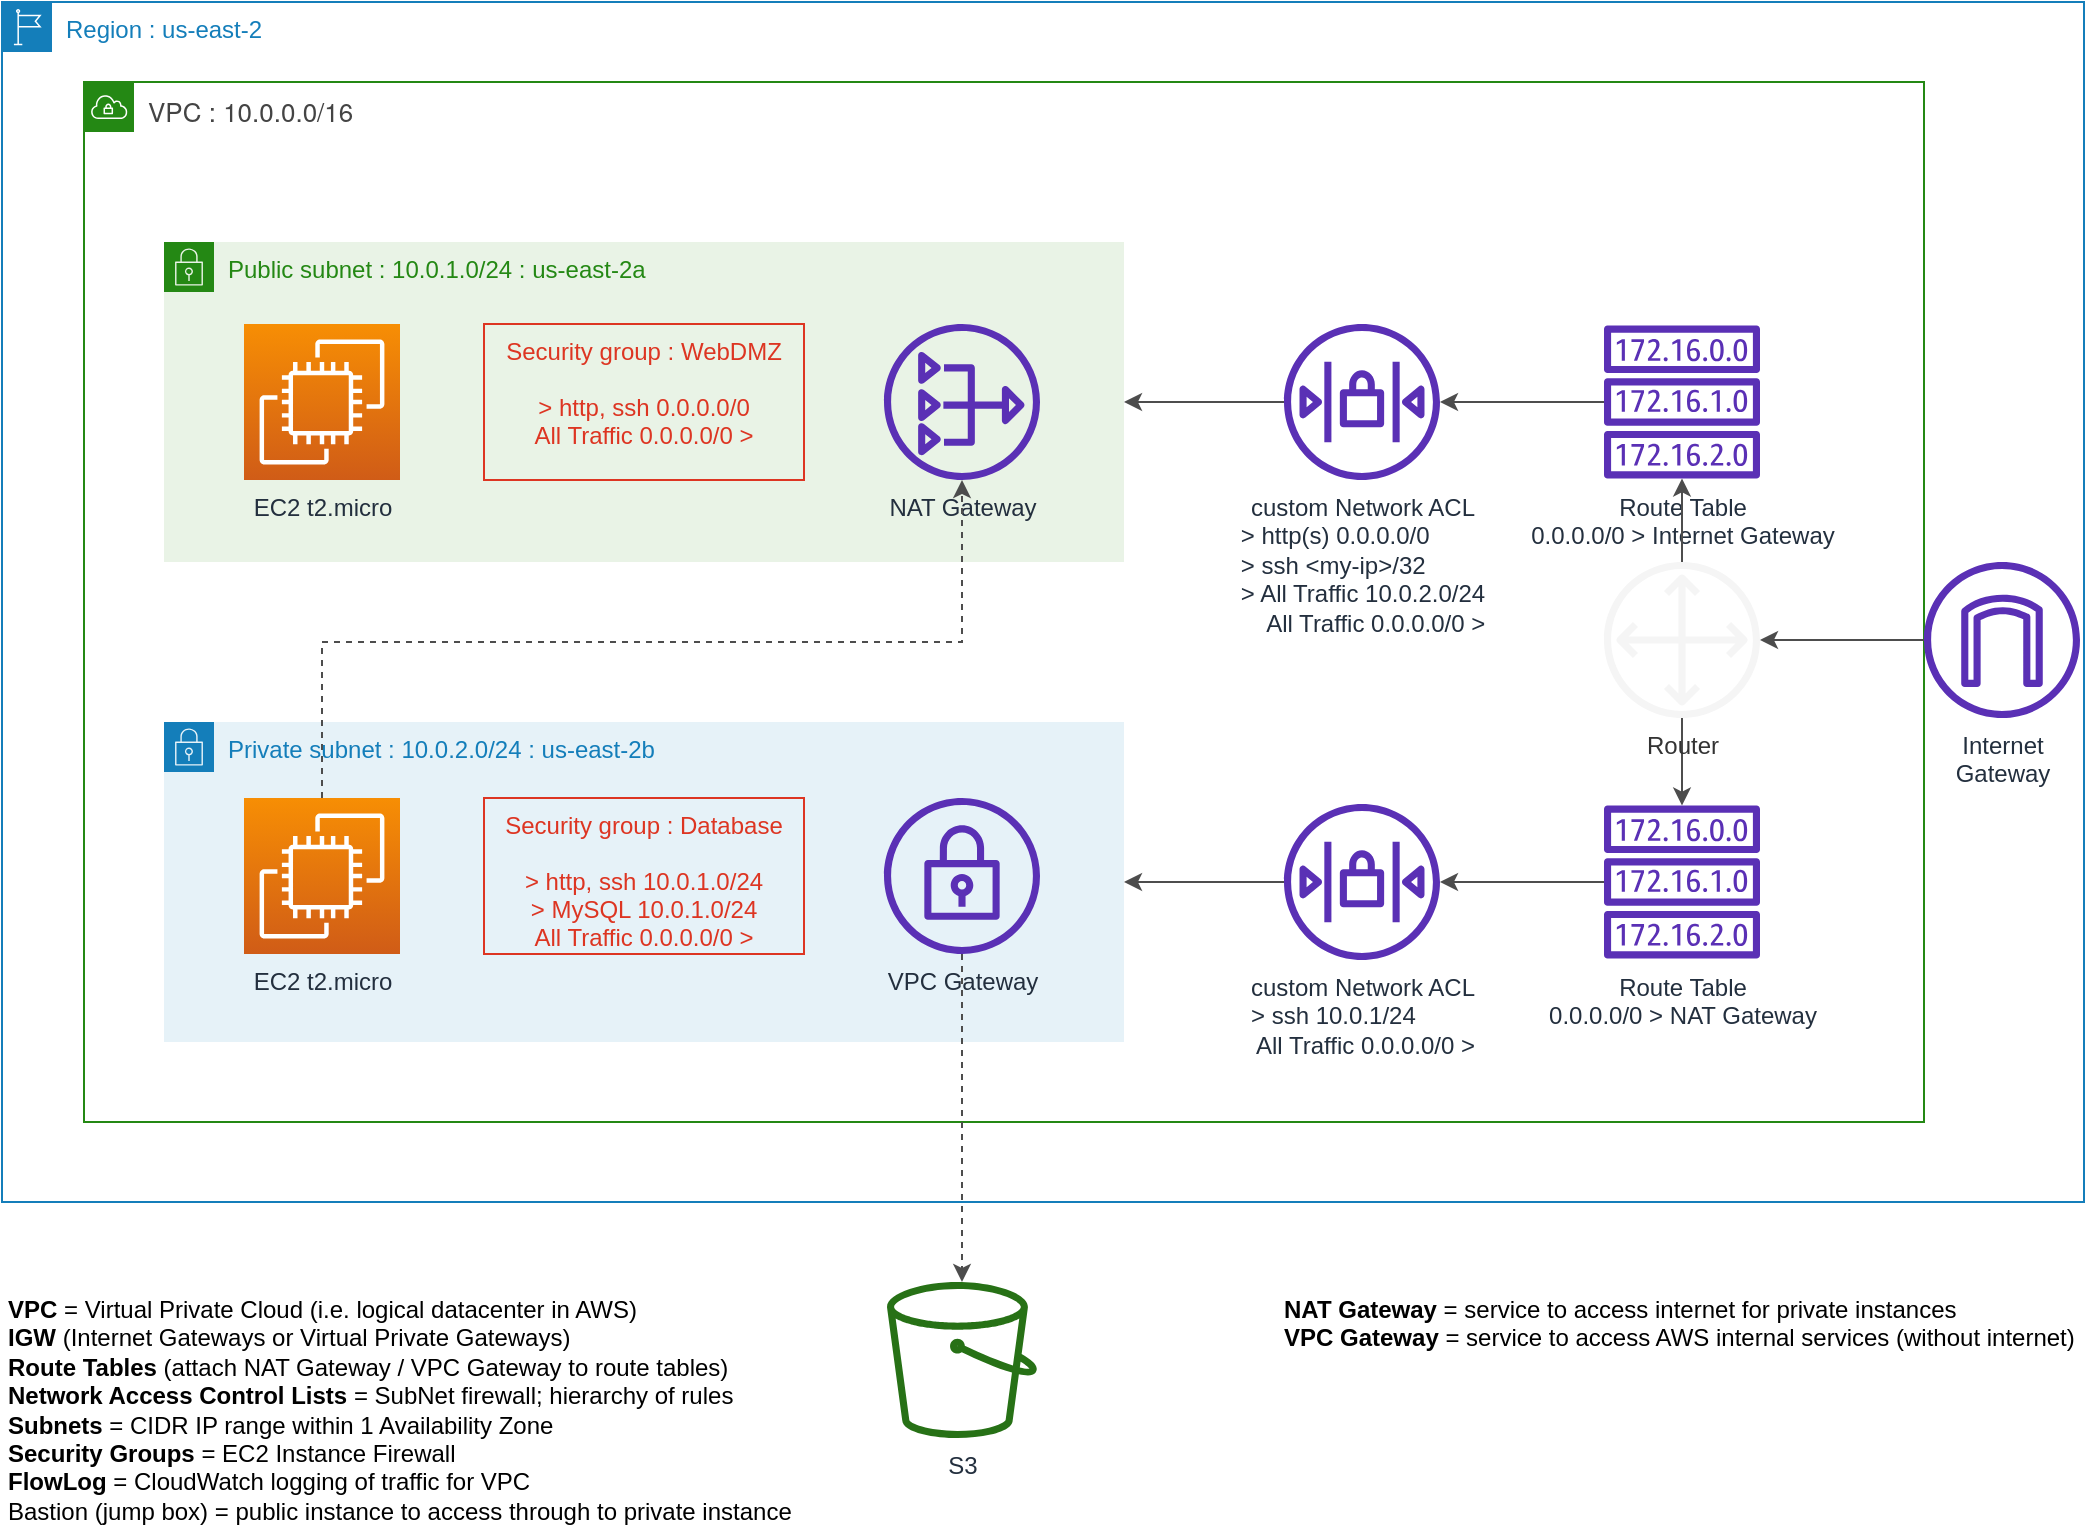 <mxfile version="12.9.3" type="device" pages="5"><diagram id="Ht1M8jgEwFfnCIfOTk4-" name="vpc-sample"><mxGraphModel dx="1426" dy="830" grid="0" gridSize="10" guides="1" tooltips="1" connect="1" arrows="1" fold="1" page="1" pageScale="1" pageWidth="1169" pageHeight="827" math="0" shadow="0"><root><mxCell id="0"/><mxCell id="1" parent="0"/><mxCell id="WoNZA48B0Hjnr69bZXCH-7" value="Region : us-east-2" style="points=[[0,0],[0.25,0],[0.5,0],[0.75,0],[1,0],[1,0.25],[1,0.5],[1,0.75],[1,1],[0.75,1],[0.5,1],[0.25,1],[0,1],[0,0.75],[0,0.5],[0,0.25]];outlineConnect=0;gradientColor=none;html=1;whiteSpace=wrap;fontSize=12;fontStyle=0;shape=mxgraph.aws4.group;grIcon=mxgraph.aws4.group_region;strokeColor=#147EBA;fillColor=none;verticalAlign=top;align=left;spacingLeft=30;fontColor=#147EBA;dashed=0;" parent="1" vertex="1"><mxGeometry x="79" y="40" width="1041" height="600" as="geometry"/></mxCell><mxCell id="5CH4GAc1M5qSCynUQty--12" value="&lt;div class=&quot;GGRJNV5DOEG&quot; style=&quot;display: inline-block ; color: rgb(68 , 68 , 68) ; font-family: &amp;#34;helvetica neue&amp;#34; , &amp;#34;roboto&amp;#34; , &amp;#34;arial&amp;#34; , sans-serif ; font-size: 13px ; white-space: pre ; background-color: rgb(255 , 255 , 255)&quot;&gt;VPC : &lt;/div&gt;&lt;span style=&quot;color: rgb(68 , 68 , 68) ; font-family: &amp;#34;helvetica neue&amp;#34; , &amp;#34;roboto&amp;#34; , &amp;#34;arial&amp;#34; , sans-serif ; font-size: 13px ; background-color: rgb(255 , 255 , 255)&quot;&gt;10.0.0.0/16&lt;/span&gt;" style="points=[[0,0],[0.25,0],[0.5,0],[0.75,0],[1,0],[1,0.25],[1,0.5],[1,0.75],[1,1],[0.75,1],[0.5,1],[0.25,1],[0,1],[0,0.75],[0,0.5],[0,0.25]];outlineConnect=0;gradientColor=none;html=1;whiteSpace=wrap;fontSize=12;fontStyle=0;shape=mxgraph.aws4.group;grIcon=mxgraph.aws4.group_vpc;strokeColor=#248814;fillColor=none;verticalAlign=top;align=left;spacingLeft=30;fontColor=#AAB7B8;dashed=0;" parent="1" vertex="1"><mxGeometry x="120" y="80" width="920" height="520" as="geometry"/></mxCell><mxCell id="5CH4GAc1M5qSCynUQty--1" value="Private subnet : 10.0.2.0/24 :&amp;nbsp;&lt;span style=&quot;text-align: center ; white-space: nowrap&quot;&gt;us-east-2b&lt;/span&gt;" style="points=[[0,0],[0.25,0],[0.5,0],[0.75,0],[1,0],[1,0.25],[1,0.5],[1,0.75],[1,1],[0.75,1],[0.5,1],[0.25,1],[0,1],[0,0.75],[0,0.5],[0,0.25]];outlineConnect=0;gradientColor=none;html=1;whiteSpace=wrap;fontSize=12;fontStyle=0;shape=mxgraph.aws4.group;grIcon=mxgraph.aws4.group_security_group;grStroke=0;strokeColor=#147EBA;fillColor=#E6F2F8;verticalAlign=top;align=left;spacingLeft=30;fontColor=#147EBA;dashed=0;" parent="1" vertex="1"><mxGeometry x="160" y="400" width="480" height="160" as="geometry"/></mxCell><mxCell id="WoNZA48B0Hjnr69bZXCH-6" value="" style="outlineConnect=0;fontColor=#232F3E;gradientColor=#F78E04;gradientDirection=north;fillColor=#D05C17;strokeColor=#ffffff;dashed=0;verticalLabelPosition=bottom;verticalAlign=top;align=center;html=1;fontSize=12;fontStyle=0;aspect=fixed;shape=mxgraph.aws4.resourceIcon;resIcon=mxgraph.aws4.ec2;" parent="1" vertex="1"><mxGeometry x="200" y="198" width="78" height="78" as="geometry"/></mxCell><mxCell id="ktK2RQfebm-obCHz0BwG-1" value="EC2 t2.micro" style="outlineConnect=0;fontColor=#232F3E;gradientColor=#F78E04;gradientDirection=north;fillColor=#D05C17;strokeColor=#ffffff;dashed=0;verticalLabelPosition=bottom;verticalAlign=top;align=center;html=1;fontSize=12;fontStyle=0;aspect=fixed;shape=mxgraph.aws4.resourceIcon;resIcon=mxgraph.aws4.ec2;" parent="1" vertex="1"><mxGeometry x="200" y="438" width="78" height="78" as="geometry"/></mxCell><mxCell id="5CH4GAc1M5qSCynUQty--2" value="Public subnet : 10.0.1.0/24 : us-east-2a" style="points=[[0,0],[0.25,0],[0.5,0],[0.75,0],[1,0],[1,0.25],[1,0.5],[1,0.75],[1,1],[0.75,1],[0.5,1],[0.25,1],[0,1],[0,0.75],[0,0.5],[0,0.25]];outlineConnect=0;gradientColor=none;html=1;whiteSpace=wrap;fontSize=12;fontStyle=0;shape=mxgraph.aws4.group;grIcon=mxgraph.aws4.group_security_group;grStroke=0;strokeColor=#248814;fillColor=#E9F3E6;verticalAlign=top;align=left;spacingLeft=30;fontColor=#248814;dashed=0;" parent="1" vertex="1"><mxGeometry x="160" y="160" width="480" height="160" as="geometry"/></mxCell><mxCell id="5CH4GAc1M5qSCynUQty--3" value="EC2 t2.micro" style="outlineConnect=0;fontColor=#232F3E;gradientColor=#F78E04;gradientDirection=north;fillColor=#D05C17;strokeColor=#ffffff;dashed=0;verticalLabelPosition=bottom;verticalAlign=top;align=center;html=1;fontSize=12;fontStyle=0;aspect=fixed;shape=mxgraph.aws4.resourceIcon;resIcon=mxgraph.aws4.ec2;" parent="1" vertex="1"><mxGeometry x="200" y="201" width="78" height="78" as="geometry"/></mxCell><mxCell id="5CH4GAc1M5qSCynUQty--17" style="edgeStyle=orthogonalEdgeStyle;rounded=0;orthogonalLoop=1;jettySize=auto;html=1;strokeColor=#4D4D4D;" parent="1" source="5CH4GAc1M5qSCynUQty--4" target="5CH4GAc1M5qSCynUQty--2" edge="1"><mxGeometry relative="1" as="geometry"/></mxCell><mxCell id="5CH4GAc1M5qSCynUQty--4" value="custom Network ACL&lt;br&gt;&lt;div style=&quot;text-align: left&quot;&gt;&lt;span&gt;&amp;gt; http(s) 0.0.0.0/0&lt;/span&gt;&lt;/div&gt;&lt;div style=&quot;text-align: left&quot;&gt;&lt;span&gt;&amp;gt; ssh &amp;lt;my-ip&amp;gt;/32&lt;/span&gt;&lt;/div&gt;&lt;div style=&quot;text-align: left&quot;&gt;&lt;span&gt;&amp;gt; All Traffic 10.0.2.0/24&lt;/span&gt;&lt;/div&gt;&lt;div style=&quot;text-align: right&quot;&gt;&lt;span&gt;&amp;nbsp;All Traffic 0.0.0.0/0 &amp;gt;&lt;/span&gt;&lt;/div&gt;" style="outlineConnect=0;fontColor=#232F3E;gradientColor=none;fillColor=#5A30B5;strokeColor=none;dashed=0;verticalLabelPosition=bottom;verticalAlign=top;align=center;html=1;fontSize=12;fontStyle=0;aspect=fixed;pointerEvents=1;shape=mxgraph.aws4.network_access_control_list;" parent="1" vertex="1"><mxGeometry x="720" y="201" width="78" height="78" as="geometry"/></mxCell><mxCell id="5CH4GAc1M5qSCynUQty--5" value="NAT Gateway" style="outlineConnect=0;fontColor=#232F3E;gradientColor=none;fillColor=#5A30B5;strokeColor=none;dashed=0;verticalLabelPosition=bottom;verticalAlign=top;align=center;html=1;fontSize=12;fontStyle=0;aspect=fixed;pointerEvents=1;shape=mxgraph.aws4.nat_gateway;" parent="1" vertex="1"><mxGeometry x="520" y="201" width="78" height="78" as="geometry"/></mxCell><mxCell id="5CH4GAc1M5qSCynUQty--22" style="edgeStyle=orthogonalEdgeStyle;rounded=0;orthogonalLoop=1;jettySize=auto;html=1;strokeColor=#4D4D4D;" parent="1" source="5CH4GAc1M5qSCynUQty--6" target="5CH4GAc1M5qSCynUQty--19" edge="1"><mxGeometry relative="1" as="geometry"/></mxCell><mxCell id="5CH4GAc1M5qSCynUQty--6" value="Internet&lt;br&gt;Gateway" style="outlineConnect=0;fontColor=#232F3E;gradientColor=none;fillColor=#5A30B5;strokeColor=none;dashed=0;verticalLabelPosition=bottom;verticalAlign=top;align=center;html=1;fontSize=12;fontStyle=0;aspect=fixed;pointerEvents=1;shape=mxgraph.aws4.internet_gateway;" parent="1" vertex="1"><mxGeometry x="1040" y="320" width="78" height="78" as="geometry"/></mxCell><mxCell id="5CH4GAc1M5qSCynUQty--18" style="edgeStyle=orthogonalEdgeStyle;rounded=0;orthogonalLoop=1;jettySize=auto;html=1;strokeColor=#4D4D4D;" parent="1" source="5CH4GAc1M5qSCynUQty--9" target="5CH4GAc1M5qSCynUQty--4" edge="1"><mxGeometry relative="1" as="geometry"/></mxCell><mxCell id="5CH4GAc1M5qSCynUQty--9" value="Route Table&lt;br&gt;0.0.0.0/0 &amp;gt; Internet Gateway" style="outlineConnect=0;fontColor=#232F3E;gradientColor=none;fillColor=#5A30B5;strokeColor=none;dashed=0;verticalLabelPosition=bottom;verticalAlign=top;align=center;html=1;fontSize=12;fontStyle=0;pointerEvents=1;shape=mxgraph.aws4.route_table;" parent="1" vertex="1"><mxGeometry x="880" y="201" width="78" height="78" as="geometry"/></mxCell><mxCell id="5CH4GAc1M5qSCynUQty--10" value="Route Table&lt;br&gt;0.0.0.0/0 &amp;gt; NAT Gateway" style="outlineConnect=0;fontColor=#232F3E;gradientColor=none;fillColor=#5A30B5;strokeColor=none;dashed=0;verticalLabelPosition=bottom;verticalAlign=top;align=center;html=1;fontSize=12;fontStyle=0;pointerEvents=1;shape=mxgraph.aws4.route_table;" parent="1" vertex="1"><mxGeometry x="880" y="441" width="78" height="78" as="geometry"/></mxCell><mxCell id="5CH4GAc1M5qSCynUQty--11" value="Security group : WebDMZ&#10;&#10;&gt; http, ssh 0.0.0.0/0&#10;All Traffic 0.0.0.0/0 &gt;" style="fillColor=none;strokeColor=#DD3522;verticalAlign=top;fontStyle=0;fontColor=#DD3522;" parent="1" vertex="1"><mxGeometry x="320" y="201" width="160" height="78" as="geometry"/></mxCell><mxCell id="5CH4GAc1M5qSCynUQty--13" value="Security group : Database&#10;&#10;&gt; http, ssh 10.0.1.0/24&#10;&gt; MySQL 10.0.1.0/24&#10;All Traffic 0.0.0.0/0 &gt;" style="fillColor=none;strokeColor=#DD3522;verticalAlign=top;fontStyle=0;fontColor=#DD3522;align=center;" parent="1" vertex="1"><mxGeometry x="320" y="438" width="160" height="78" as="geometry"/></mxCell><mxCell id="5CH4GAc1M5qSCynUQty--16" style="edgeStyle=orthogonalEdgeStyle;rounded=0;orthogonalLoop=1;jettySize=auto;html=1;strokeColor=#4D4D4D;dashed=1;" parent="1" source="ktK2RQfebm-obCHz0BwG-1" target="5CH4GAc1M5qSCynUQty--5" edge="1"><mxGeometry relative="1" as="geometry"><Array as="points"><mxPoint x="239" y="360"/><mxPoint x="559" y="360"/></Array></mxGeometry></mxCell><mxCell id="5CH4GAc1M5qSCynUQty--20" style="edgeStyle=orthogonalEdgeStyle;rounded=0;orthogonalLoop=1;jettySize=auto;html=1;strokeColor=#4D4D4D;" parent="1" source="5CH4GAc1M5qSCynUQty--19" target="5CH4GAc1M5qSCynUQty--9" edge="1"><mxGeometry relative="1" as="geometry"/></mxCell><mxCell id="5CH4GAc1M5qSCynUQty--21" style="edgeStyle=orthogonalEdgeStyle;rounded=0;orthogonalLoop=1;jettySize=auto;html=1;strokeColor=#4D4D4D;" parent="1" source="5CH4GAc1M5qSCynUQty--19" target="5CH4GAc1M5qSCynUQty--10" edge="1"><mxGeometry relative="1" as="geometry"/></mxCell><mxCell id="5CH4GAc1M5qSCynUQty--19" value="Router" style="outlineConnect=0;fontColor=#333333;fillColor=#f5f5f5;strokeColor=#666666;dashed=0;verticalLabelPosition=bottom;verticalAlign=top;align=center;html=1;fontSize=12;fontStyle=0;aspect=fixed;pointerEvents=1;shape=mxgraph.aws4.customer_gateway;" parent="1" vertex="1"><mxGeometry x="880" y="320" width="78" height="78" as="geometry"/></mxCell><mxCell id="5CH4GAc1M5qSCynUQty--27" style="edgeStyle=orthogonalEdgeStyle;rounded=0;orthogonalLoop=1;jettySize=auto;html=1;strokeColor=#4D4D4D;" parent="1" source="5CH4GAc1M5qSCynUQty--25" target="5CH4GAc1M5qSCynUQty--1" edge="1"><mxGeometry relative="1" as="geometry"/></mxCell><mxCell id="5CH4GAc1M5qSCynUQty--25" value="custom Network ACL&lt;br&gt;&lt;div style=&quot;text-align: left&quot;&gt;&lt;span&gt;&amp;gt; ssh 10.0.1/24&lt;/span&gt;&lt;br&gt;&lt;/div&gt;&lt;div style=&quot;text-align: right&quot;&gt;&lt;/div&gt;&lt;span&gt;&lt;div style=&quot;text-align: right&quot;&gt;&lt;span&gt;All Traffic&amp;nbsp;&lt;/span&gt;&lt;span style=&quot;text-align: right&quot;&gt;0.0.0.0/0 &amp;gt;&lt;/span&gt;&lt;/div&gt;&lt;/span&gt;" style="outlineConnect=0;fontColor=#232F3E;gradientColor=none;fillColor=#5A30B5;strokeColor=none;dashed=0;verticalLabelPosition=bottom;verticalAlign=top;align=center;html=1;fontSize=12;fontStyle=0;aspect=fixed;pointerEvents=1;shape=mxgraph.aws4.network_access_control_list;" parent="1" vertex="1"><mxGeometry x="720" y="441" width="78" height="78" as="geometry"/></mxCell><mxCell id="5CH4GAc1M5qSCynUQty--26" style="edgeStyle=orthogonalEdgeStyle;rounded=0;orthogonalLoop=1;jettySize=auto;html=1;strokeColor=#4D4D4D;" parent="1" source="5CH4GAc1M5qSCynUQty--10" target="5CH4GAc1M5qSCynUQty--25" edge="1"><mxGeometry relative="1" as="geometry"><mxPoint x="880" y="478" as="sourcePoint"/><mxPoint x="759" y="279" as="targetPoint"/></mxGeometry></mxCell><mxCell id="5CH4GAc1M5qSCynUQty--30" style="edgeStyle=orthogonalEdgeStyle;rounded=0;orthogonalLoop=1;jettySize=auto;html=1;dashed=1;strokeColor=#4D4D4D;" parent="1" source="5CH4GAc1M5qSCynUQty--28" target="5CH4GAc1M5qSCynUQty--29" edge="1"><mxGeometry relative="1" as="geometry"/></mxCell><mxCell id="5CH4GAc1M5qSCynUQty--28" value="VPC Gateway" style="outlineConnect=0;fontColor=#232F3E;gradientColor=none;fillColor=#5A30B5;strokeColor=none;dashed=0;verticalLabelPosition=bottom;verticalAlign=top;align=center;html=1;fontSize=12;fontStyle=0;aspect=fixed;pointerEvents=1;shape=mxgraph.aws4.vpn_gateway;" parent="1" vertex="1"><mxGeometry x="520" y="438" width="78" height="78" as="geometry"/></mxCell><mxCell id="5CH4GAc1M5qSCynUQty--29" value="S3" style="outlineConnect=0;fontColor=#232F3E;gradientColor=none;fillColor=#277116;strokeColor=none;dashed=0;verticalLabelPosition=bottom;verticalAlign=top;align=center;html=1;fontSize=12;fontStyle=0;pointerEvents=1;shape=mxgraph.aws4.bucket;" parent="1" vertex="1"><mxGeometry x="520" y="680" width="78" height="78" as="geometry"/></mxCell><mxCell id="5CH4GAc1M5qSCynUQty--32" value="&lt;b&gt;VPC&lt;/b&gt; = Virtual Private Cloud (i.e. logical datacenter in AWS)&lt;br&gt;&lt;b&gt;IGW&lt;/b&gt; (Internet Gateways or Virtual Private Gateways)&lt;br&gt;&lt;b&gt;Route Tables&lt;/b&gt; (attach NAT Gateway / VPC Gateway to route tables)&lt;br&gt;&lt;b&gt;Network Access Control Lists&lt;/b&gt;&amp;nbsp;= SubNet firewall; hierarchy of rules&lt;br&gt;&lt;b&gt;Subnets&lt;/b&gt;&amp;nbsp;= CIDR IP range within 1 Availability Zone&lt;br&gt;&lt;b&gt;Security Groups&lt;/b&gt; = EC2 Instance Firewall&lt;br&gt;&lt;b&gt;FlowLog&lt;/b&gt; = CloudWatch logging of traffic for VPC&lt;br&gt;Bastion (jump box) = public instance to access through to private instance" style="text;html=1;strokeColor=none;fillColor=none;align=left;verticalAlign=top;whiteSpace=wrap;rounded=0;" parent="1" vertex="1"><mxGeometry x="80" y="680" width="400" height="120" as="geometry"/></mxCell><mxCell id="5CH4GAc1M5qSCynUQty--34" value="&lt;b&gt;NAT Gateway&lt;/b&gt; = service to access internet for private instances&lt;br&gt;&lt;b&gt;VPC Gateway&lt;/b&gt; = service to access AWS internal services (without internet)&lt;br&gt;" style="text;html=1;strokeColor=none;fillColor=none;align=left;verticalAlign=top;whiteSpace=wrap;rounded=0;" parent="1" vertex="1"><mxGeometry x="718" y="680" width="400" height="120" as="geometry"/></mxCell></root></mxGraphModel></diagram><diagram id="PWLyEampy9YmxdgUwRzn" name="vpc-ha"><mxGraphModel dx="1426" dy="830" grid="1" gridSize="10" guides="1" tooltips="1" connect="1" arrows="1" fold="1" page="1" pageScale="1" pageWidth="1169" pageHeight="827" math="0" shadow="0"><root><mxCell id="G0EMh7e2d3GwWMYdgPZQ-0"/><mxCell id="G0EMh7e2d3GwWMYdgPZQ-1" parent="G0EMh7e2d3GwWMYdgPZQ-0"/><mxCell id="Dzk0mcCt0iLCwpWQDCFc-0" value="Region : us-east-2" style="points=[[0,0],[0.25,0],[0.5,0],[0.75,0],[1,0],[1,0.25],[1,0.5],[1,0.75],[1,1],[0.75,1],[0.5,1],[0.25,1],[0,1],[0,0.75],[0,0.5],[0,0.25]];outlineConnect=0;gradientColor=none;html=1;whiteSpace=wrap;fontSize=12;fontStyle=0;shape=mxgraph.aws4.group;grIcon=mxgraph.aws4.group_region;strokeColor=#147EBA;fillColor=none;verticalAlign=top;align=left;spacingLeft=30;fontColor=#147EBA;dashed=0;" parent="G0EMh7e2d3GwWMYdgPZQ-1" vertex="1"><mxGeometry x="40" y="40" width="1080" height="760" as="geometry"/></mxCell><mxCell id="Dzk0mcCt0iLCwpWQDCFc-1" value="&lt;div class=&quot;GGRJNV5DOEG&quot; style=&quot;display: inline-block ; color: rgb(68 , 68 , 68) ; font-family: &amp;#34;helvetica neue&amp;#34; , &amp;#34;roboto&amp;#34; , &amp;#34;arial&amp;#34; , sans-serif ; font-size: 13px ; white-space: pre ; background-color: rgb(255 , 255 , 255)&quot;&gt;VPC : &lt;/div&gt;&lt;span style=&quot;color: rgb(68 , 68 , 68) ; font-family: &amp;#34;helvetica neue&amp;#34; , &amp;#34;roboto&amp;#34; , &amp;#34;arial&amp;#34; , sans-serif ; font-size: 13px ; background-color: rgb(255 , 255 , 255)&quot;&gt;10.0.0.0/16&lt;/span&gt;" style="points=[[0,0],[0.25,0],[0.5,0],[0.75,0],[1,0],[1,0.25],[1,0.5],[1,0.75],[1,1],[0.75,1],[0.5,1],[0.25,1],[0,1],[0,0.75],[0,0.5],[0,0.25]];outlineConnect=0;gradientColor=none;html=1;whiteSpace=wrap;fontSize=12;fontStyle=0;shape=mxgraph.aws4.group;grIcon=mxgraph.aws4.group_vpc;strokeColor=#248814;fillColor=none;verticalAlign=top;align=left;spacingLeft=30;fontColor=#AAB7B8;dashed=0;" parent="G0EMh7e2d3GwWMYdgPZQ-1" vertex="1"><mxGeometry x="80" y="80" width="960" height="710" as="geometry"/></mxCell><mxCell id="Dzk0mcCt0iLCwpWQDCFc-2" value="Private subnet : 10.0.11.0/24 :&amp;nbsp;&lt;span style=&quot;text-align: center ; white-space: nowrap&quot;&gt;us-east-2a&lt;/span&gt;" style="points=[[0,0],[0.25,0],[0.5,0],[0.75,0],[1,0],[1,0.25],[1,0.5],[1,0.75],[1,1],[0.75,1],[0.5,1],[0.25,1],[0,1],[0,0.75],[0,0.5],[0,0.25]];outlineConnect=0;gradientColor=none;html=1;whiteSpace=wrap;fontSize=12;fontStyle=0;shape=mxgraph.aws4.group;grIcon=mxgraph.aws4.group_security_group;grStroke=0;strokeColor=#147EBA;fillColor=#CCFFCC;verticalAlign=top;align=left;spacingLeft=30;fontColor=#147EBA;dashed=0;" parent="G0EMh7e2d3GwWMYdgPZQ-1" vertex="1"><mxGeometry x="160" y="441" width="480" height="160" as="geometry"/></mxCell><mxCell id="Dzk0mcCt0iLCwpWQDCFc-3" value="" style="outlineConnect=0;fontColor=#232F3E;gradientColor=#F78E04;gradientDirection=north;fillColor=#D05C17;strokeColor=#ffffff;dashed=0;verticalLabelPosition=bottom;verticalAlign=top;align=center;html=1;fontSize=12;fontStyle=0;aspect=fixed;shape=mxgraph.aws4.resourceIcon;resIcon=mxgraph.aws4.ec2;" parent="G0EMh7e2d3GwWMYdgPZQ-1" vertex="1"><mxGeometry x="200" y="198" width="78" height="78" as="geometry"/></mxCell><mxCell id="Dzk0mcCt0iLCwpWQDCFc-4" value="EC2 t2.micro" style="outlineConnect=0;fontColor=#232F3E;gradientColor=#F78E04;gradientDirection=north;fillColor=#D05C17;strokeColor=#ffffff;dashed=0;verticalLabelPosition=bottom;verticalAlign=top;align=center;html=1;fontSize=12;fontStyle=0;aspect=fixed;shape=mxgraph.aws4.resourceIcon;resIcon=mxgraph.aws4.ec2;" parent="G0EMh7e2d3GwWMYdgPZQ-1" vertex="1"><mxGeometry x="200" y="479" width="78" height="78" as="geometry"/></mxCell><mxCell id="Dzk0mcCt0iLCwpWQDCFc-5" value="Public subnet : 10.0.1.0/24 : us-east-2a" style="points=[[0,0],[0.25,0],[0.5,0],[0.75,0],[1,0],[1,0.25],[1,0.5],[1,0.75],[1,1],[0.75,1],[0.5,1],[0.25,1],[0,1],[0,0.75],[0,0.5],[0,0.25]];outlineConnect=0;gradientColor=none;html=1;whiteSpace=wrap;fontSize=12;fontStyle=0;shape=mxgraph.aws4.group;grIcon=mxgraph.aws4.group_security_group;grStroke=0;strokeColor=#248814;fillColor=#FFCCCC;verticalAlign=top;align=left;spacingLeft=30;fontColor=#248814;dashed=0;" parent="G0EMh7e2d3GwWMYdgPZQ-1" vertex="1"><mxGeometry x="160" y="119" width="480" height="160" as="geometry"/></mxCell><mxCell id="Dzk0mcCt0iLCwpWQDCFc-6" value="EC2 t2.micro" style="outlineConnect=0;fontColor=#232F3E;gradientColor=#F78E04;gradientDirection=north;fillColor=#D05C17;strokeColor=#ffffff;dashed=0;verticalLabelPosition=bottom;verticalAlign=top;align=center;html=1;fontSize=12;fontStyle=0;aspect=fixed;shape=mxgraph.aws4.resourceIcon;resIcon=mxgraph.aws4.ec2;" parent="G0EMh7e2d3GwWMYdgPZQ-1" vertex="1"><mxGeometry x="200" y="160" width="78" height="78" as="geometry"/></mxCell><mxCell id="Dzk0mcCt0iLCwpWQDCFc-7" style="edgeStyle=orthogonalEdgeStyle;rounded=0;orthogonalLoop=1;jettySize=auto;html=1;strokeColor=#4D4D4D;" parent="G0EMh7e2d3GwWMYdgPZQ-1" source="Dzk0mcCt0iLCwpWQDCFc-8" target="Dzk0mcCt0iLCwpWQDCFc-5" edge="1"><mxGeometry relative="1" as="geometry"/></mxCell><mxCell id="Dzk0mcCt0iLCwpWQDCFc-8" value="custom Network ACL&lt;br&gt;&lt;div style=&quot;text-align: left&quot;&gt;&lt;span&gt;&amp;gt; http(s) 0.0.0.0/0&lt;/span&gt;&lt;/div&gt;&lt;div style=&quot;text-align: left&quot;&gt;&lt;span&gt;&amp;gt; ssh &amp;lt;my-ip&amp;gt;/32&lt;/span&gt;&lt;/div&gt;&lt;div style=&quot;text-align: left&quot;&gt;&lt;span&gt;&amp;gt; All Traffic 10.0.2.0/24&lt;/span&gt;&lt;/div&gt;&lt;div style=&quot;text-align: right&quot;&gt;&lt;span&gt;&amp;nbsp;All Traffic 0.0.0.0/0 &amp;gt;&lt;/span&gt;&lt;/div&gt;" style="outlineConnect=0;fontColor=#232F3E;gradientColor=none;fillColor=#5A30B5;strokeColor=none;dashed=0;verticalLabelPosition=bottom;verticalAlign=top;align=center;html=1;fontSize=12;fontStyle=0;aspect=fixed;pointerEvents=1;shape=mxgraph.aws4.network_access_control_list;" parent="G0EMh7e2d3GwWMYdgPZQ-1" vertex="1"><mxGeometry x="720" y="160" width="78" height="78" as="geometry"/></mxCell><mxCell id="OAetB7sajVxE-p5zTp8q-10" style="edgeStyle=orthogonalEdgeStyle;rounded=0;orthogonalLoop=1;jettySize=auto;html=1;" edge="1" parent="G0EMh7e2d3GwWMYdgPZQ-1" source="Dzk0mcCt0iLCwpWQDCFc-11" target="Dzk0mcCt0iLCwpWQDCFc-13"><mxGeometry relative="1" as="geometry"><Array as="points"><mxPoint x="1079" y="199"/></Array></mxGeometry></mxCell><mxCell id="Dzk0mcCt0iLCwpWQDCFc-11" value="Internet&lt;br&gt;Gateway" style="outlineConnect=0;fontColor=#232F3E;gradientColor=none;fillColor=#5A30B5;strokeColor=none;dashed=0;verticalLabelPosition=bottom;verticalAlign=top;align=center;html=1;fontSize=12;fontStyle=0;aspect=fixed;pointerEvents=1;shape=mxgraph.aws4.internet_gateway;" parent="G0EMh7e2d3GwWMYdgPZQ-1" vertex="1"><mxGeometry x="1040" y="320" width="78" height="78" as="geometry"/></mxCell><mxCell id="Dzk0mcCt0iLCwpWQDCFc-12" style="edgeStyle=orthogonalEdgeStyle;rounded=0;orthogonalLoop=1;jettySize=auto;html=1;strokeColor=#4D4D4D;" parent="G0EMh7e2d3GwWMYdgPZQ-1" source="Dzk0mcCt0iLCwpWQDCFc-13" target="Dzk0mcCt0iLCwpWQDCFc-8" edge="1"><mxGeometry relative="1" as="geometry"/></mxCell><mxCell id="Dzk0mcCt0iLCwpWQDCFc-13" value="Route Table&lt;br&gt;0.0.0.0/0 &amp;gt; Internet Gateway" style="outlineConnect=0;fontColor=#232F3E;gradientColor=none;fillColor=#5A30B5;strokeColor=none;dashed=0;verticalLabelPosition=bottom;verticalAlign=top;align=center;html=1;fontSize=12;fontStyle=0;pointerEvents=1;shape=mxgraph.aws4.route_table;" parent="G0EMh7e2d3GwWMYdgPZQ-1" vertex="1"><mxGeometry x="880" y="160" width="78" height="78" as="geometry"/></mxCell><mxCell id="Dzk0mcCt0iLCwpWQDCFc-14" value="Route Table&lt;br&gt;0.0.0.0/0 &amp;gt; NAT Gateway" style="outlineConnect=0;fontColor=#232F3E;gradientColor=none;fillColor=#5A30B5;strokeColor=none;dashed=0;verticalLabelPosition=bottom;verticalAlign=top;align=center;html=1;fontSize=12;fontStyle=0;pointerEvents=1;shape=mxgraph.aws4.route_table;" parent="G0EMh7e2d3GwWMYdgPZQ-1" vertex="1"><mxGeometry x="880" y="482" width="78" height="78" as="geometry"/></mxCell><mxCell id="Dzk0mcCt0iLCwpWQDCFc-15" value="Security group : WebDMZ&#10;&#10;&gt; http, ssh 0.0.0.0/0&#10;All Traffic 0.0.0.0/0 &gt;" style="fillColor=none;strokeColor=#DD3522;verticalAlign=top;fontStyle=0;fontColor=#DD3522;" parent="G0EMh7e2d3GwWMYdgPZQ-1" vertex="1"><mxGeometry x="440" y="160" width="160" height="78" as="geometry"/></mxCell><mxCell id="Dzk0mcCt0iLCwpWQDCFc-16" value="Security group : Database&#10;&#10;&gt; http, ssh 10.0.1.0/24&#10;&gt; MySQL 10.0.1.0/24&#10;All Traffic 0.0.0.0/0 &gt;" style="fillColor=none;strokeColor=#DD3522;verticalAlign=top;fontStyle=0;fontColor=#DD3522;align=center;" parent="G0EMh7e2d3GwWMYdgPZQ-1" vertex="1"><mxGeometry x="440" y="479" width="160" height="78" as="geometry"/></mxCell><mxCell id="Dzk0mcCt0iLCwpWQDCFc-21" style="edgeStyle=orthogonalEdgeStyle;rounded=0;orthogonalLoop=1;jettySize=auto;html=1;strokeColor=#4D4D4D;" parent="G0EMh7e2d3GwWMYdgPZQ-1" source="Dzk0mcCt0iLCwpWQDCFc-22" target="Dzk0mcCt0iLCwpWQDCFc-2" edge="1"><mxGeometry relative="1" as="geometry"/></mxCell><mxCell id="Dzk0mcCt0iLCwpWQDCFc-22" value="custom Network ACL&lt;br&gt;&lt;div style=&quot;text-align: left&quot;&gt;&lt;span&gt;&amp;gt; ssh 10.0.1/24&lt;/span&gt;&lt;br&gt;&lt;/div&gt;&lt;div style=&quot;text-align: right&quot;&gt;&lt;/div&gt;&lt;span&gt;&lt;div style=&quot;text-align: right&quot;&gt;&lt;span&gt;All Traffic&amp;nbsp;&lt;/span&gt;&lt;span style=&quot;text-align: right&quot;&gt;0.0.0.0/0 &amp;gt;&lt;/span&gt;&lt;/div&gt;&lt;/span&gt;" style="outlineConnect=0;fontColor=#232F3E;gradientColor=none;fillColor=#5A30B5;strokeColor=none;dashed=0;verticalLabelPosition=bottom;verticalAlign=top;align=center;html=1;fontSize=12;fontStyle=0;aspect=fixed;pointerEvents=1;shape=mxgraph.aws4.network_access_control_list;" parent="G0EMh7e2d3GwWMYdgPZQ-1" vertex="1"><mxGeometry x="720" y="482" width="78" height="78" as="geometry"/></mxCell><mxCell id="Dzk0mcCt0iLCwpWQDCFc-23" style="edgeStyle=orthogonalEdgeStyle;rounded=0;orthogonalLoop=1;jettySize=auto;html=1;strokeColor=#4D4D4D;" parent="G0EMh7e2d3GwWMYdgPZQ-1" source="Dzk0mcCt0iLCwpWQDCFc-14" target="Dzk0mcCt0iLCwpWQDCFc-22" edge="1"><mxGeometry relative="1" as="geometry"><mxPoint x="880" y="478" as="sourcePoint"/><mxPoint x="759" y="279" as="targetPoint"/></mxGeometry></mxCell><mxCell id="OAetB7sajVxE-p5zTp8q-0" value="EC2 t2.micro" style="outlineConnect=0;fontColor=#232F3E;gradientColor=#F78E04;gradientDirection=north;fillColor=#D05C17;strokeColor=#ffffff;dashed=0;verticalLabelPosition=bottom;verticalAlign=top;align=center;html=1;fontSize=12;fontStyle=0;aspect=fixed;shape=mxgraph.aws4.resourceIcon;resIcon=mxgraph.aws4.ec2;" vertex="1" parent="G0EMh7e2d3GwWMYdgPZQ-1"><mxGeometry x="320" y="160" width="78" height="78" as="geometry"/></mxCell><mxCell id="OAetB7sajVxE-p5zTp8q-1" value="Public subnet : 10.0.2.0/24 : us-east-2a" style="points=[[0,0],[0.25,0],[0.5,0],[0.75,0],[1,0],[1,0.25],[1,0.5],[1,0.75],[1,1],[0.75,1],[0.5,1],[0.25,1],[0,1],[0,0.75],[0,0.5],[0,0.25]];outlineConnect=0;gradientColor=none;html=1;whiteSpace=wrap;fontSize=12;fontStyle=0;shape=mxgraph.aws4.group;grIcon=mxgraph.aws4.group_security_group;grStroke=0;strokeColor=#248814;fillColor=#FFCCCC;verticalAlign=top;align=left;spacingLeft=30;fontColor=#248814;dashed=0;" vertex="1" parent="G0EMh7e2d3GwWMYdgPZQ-1"><mxGeometry x="160" y="281" width="480" height="160" as="geometry"/></mxCell><mxCell id="OAetB7sajVxE-p5zTp8q-2" value="EC2 t2.micro" style="outlineConnect=0;fontColor=#232F3E;gradientColor=#F78E04;gradientDirection=north;fillColor=#D05C17;strokeColor=#ffffff;dashed=0;verticalLabelPosition=bottom;verticalAlign=top;align=center;html=1;fontSize=12;fontStyle=0;aspect=fixed;shape=mxgraph.aws4.resourceIcon;resIcon=mxgraph.aws4.ec2;" vertex="1" parent="G0EMh7e2d3GwWMYdgPZQ-1"><mxGeometry x="200" y="322" width="78" height="78" as="geometry"/></mxCell><mxCell id="OAetB7sajVxE-p5zTp8q-3" value="Security group : WebDMZ&#10;&#10;&gt; http, ssh 0.0.0.0/0&#10;All Traffic 0.0.0.0/0 &gt;" style="fillColor=none;strokeColor=#DD3522;verticalAlign=top;fontStyle=0;fontColor=#DD3522;" vertex="1" parent="G0EMh7e2d3GwWMYdgPZQ-1"><mxGeometry x="440" y="322" width="160" height="78" as="geometry"/></mxCell><mxCell id="OAetB7sajVxE-p5zTp8q-4" value="EC2 t2.micro" style="outlineConnect=0;fontColor=#232F3E;gradientColor=#F78E04;gradientDirection=north;fillColor=#D05C17;strokeColor=#ffffff;dashed=0;verticalLabelPosition=bottom;verticalAlign=top;align=center;html=1;fontSize=12;fontStyle=0;aspect=fixed;shape=mxgraph.aws4.resourceIcon;resIcon=mxgraph.aws4.ec2;" vertex="1" parent="G0EMh7e2d3GwWMYdgPZQ-1"><mxGeometry x="320" y="322" width="78" height="78" as="geometry"/></mxCell><mxCell id="OAetB7sajVxE-p5zTp8q-5" value="EC2 t2.micro" style="outlineConnect=0;fontColor=#232F3E;gradientColor=#F78E04;gradientDirection=north;fillColor=#D05C17;strokeColor=#ffffff;dashed=0;verticalLabelPosition=bottom;verticalAlign=top;align=center;html=1;fontSize=12;fontStyle=0;aspect=fixed;shape=mxgraph.aws4.resourceIcon;resIcon=mxgraph.aws4.ec2;" vertex="1" parent="G0EMh7e2d3GwWMYdgPZQ-1"><mxGeometry x="320" y="482" width="78" height="78" as="geometry"/></mxCell><mxCell id="OAetB7sajVxE-p5zTp8q-6" value="Private subnet : 10.0.12.0/24 :&amp;nbsp;&lt;span style=&quot;text-align: center ; white-space: nowrap&quot;&gt;us-east-2b&lt;/span&gt;" style="points=[[0,0],[0.25,0],[0.5,0],[0.75,0],[1,0],[1,0.25],[1,0.5],[1,0.75],[1,1],[0.75,1],[0.5,1],[0.25,1],[0,1],[0,0.75],[0,0.5],[0,0.25]];outlineConnect=0;gradientColor=none;html=1;whiteSpace=wrap;fontSize=12;fontStyle=0;shape=mxgraph.aws4.group;grIcon=mxgraph.aws4.group_security_group;grStroke=0;strokeColor=#147EBA;fillColor=#CCFFCC;verticalAlign=top;align=left;spacingLeft=30;fontColor=#147EBA;dashed=0;" vertex="1" parent="G0EMh7e2d3GwWMYdgPZQ-1"><mxGeometry x="160" y="601" width="480" height="160" as="geometry"/></mxCell><mxCell id="OAetB7sajVxE-p5zTp8q-7" value="EC2 t2.micro" style="outlineConnect=0;fontColor=#232F3E;gradientColor=#F78E04;gradientDirection=north;fillColor=#D05C17;strokeColor=#ffffff;dashed=0;verticalLabelPosition=bottom;verticalAlign=top;align=center;html=1;fontSize=12;fontStyle=0;aspect=fixed;shape=mxgraph.aws4.resourceIcon;resIcon=mxgraph.aws4.ec2;" vertex="1" parent="G0EMh7e2d3GwWMYdgPZQ-1"><mxGeometry x="200" y="639" width="78" height="78" as="geometry"/></mxCell><mxCell id="OAetB7sajVxE-p5zTp8q-8" value="Security group : Database&#10;&#10;&gt; http, ssh 10.0.1.0/24&#10;&gt; MySQL 10.0.1.0/24&#10;All Traffic 0.0.0.0/0 &gt;" style="fillColor=none;strokeColor=#DD3522;verticalAlign=top;fontStyle=0;fontColor=#DD3522;align=center;" vertex="1" parent="G0EMh7e2d3GwWMYdgPZQ-1"><mxGeometry x="440" y="639" width="160" height="78" as="geometry"/></mxCell><mxCell id="OAetB7sajVxE-p5zTp8q-9" value="EC2 t2.micro" style="outlineConnect=0;fontColor=#232F3E;gradientColor=#F78E04;gradientDirection=north;fillColor=#D05C17;strokeColor=#ffffff;dashed=0;verticalLabelPosition=bottom;verticalAlign=top;align=center;html=1;fontSize=12;fontStyle=0;aspect=fixed;shape=mxgraph.aws4.resourceIcon;resIcon=mxgraph.aws4.ec2;" vertex="1" parent="G0EMh7e2d3GwWMYdgPZQ-1"><mxGeometry x="320" y="642" width="78" height="78" as="geometry"/></mxCell></root></mxGraphModel></diagram><diagram name="Application" id="expVOhnudcMg7nIv4bPe"><mxGraphModel dx="1346" dy="1003" grid="1" gridSize="10" guides="1" tooltips="1" connect="1" arrows="1" fold="1" page="1" pageScale="1" pageWidth="1169" pageHeight="827" math="0" shadow="0"><root><mxCell id="tEec7evsrOxqlT46aUO8-0"/><mxCell id="tEec7evsrOxqlT46aUO8-1" parent="tEec7evsrOxqlT46aUO8-0"/><mxCell id="tEec7evsrOxqlT46aUO8-15" value="" style="edgeStyle=orthogonalEdgeStyle;curved=1;rounded=0;orthogonalLoop=1;jettySize=auto;html=1;strokeColor=#4D4D4D;" parent="tEec7evsrOxqlT46aUO8-1" source="tEec7evsrOxqlT46aUO8-4" target="tEec7evsrOxqlT46aUO8-5" edge="1"><mxGeometry relative="1" as="geometry"><mxPoint x="559" y="358" as="targetPoint"/></mxGeometry></mxCell><mxCell id="tEec7evsrOxqlT46aUO8-4" value="ECR" style="outlineConnect=0;fontColor=#232F3E;gradientColor=#F78E04;gradientDirection=north;fillColor=#D05C17;strokeColor=#ffffff;dashed=0;verticalLabelPosition=bottom;verticalAlign=top;align=center;html=1;fontSize=12;fontStyle=0;aspect=fixed;shape=mxgraph.aws4.resourceIcon;resIcon=mxgraph.aws4.ecr;" parent="tEec7evsrOxqlT46aUO8-1" vertex="1"><mxGeometry x="280" y="480" width="80" height="80" as="geometry"/></mxCell><mxCell id="7zSPXdG4qI3_MpMRjulx-7" value="" style="edgeStyle=orthogonalEdgeStyle;rounded=0;orthogonalLoop=1;jettySize=auto;html=1;fontSize=16;fontColor=#0000FF;entryX=0;entryY=0.5;entryDx=0;entryDy=0;entryPerimeter=0;" parent="tEec7evsrOxqlT46aUO8-1" source="tEec7evsrOxqlT46aUO8-5" target="wc38Rej7n_ylAMkOyZZ8-2" edge="1"><mxGeometry relative="1" as="geometry"><mxPoint x="440" y="680" as="targetPoint"/></mxGeometry></mxCell><mxCell id="tEec7evsrOxqlT46aUO8-5" value="ECS" style="outlineConnect=0;fontColor=#232F3E;gradientColor=#F78E04;gradientDirection=north;fillColor=#D05C17;strokeColor=#ffffff;dashed=0;verticalLabelPosition=bottom;verticalAlign=top;align=center;html=1;fontSize=12;fontStyle=0;aspect=fixed;shape=mxgraph.aws4.resourceIcon;resIcon=mxgraph.aws4.ecs;" parent="tEec7evsrOxqlT46aUO8-1" vertex="1"><mxGeometry x="280" y="640" width="80" height="80" as="geometry"/></mxCell><mxCell id="tEec7evsrOxqlT46aUO8-13" value="" style="rounded=0;orthogonalLoop=1;jettySize=auto;html=1;strokeColor=#4D4D4D;" parent="tEec7evsrOxqlT46aUO8-1" source="tEec7evsrOxqlT46aUO8-10" target="tEec7evsrOxqlT46aUO8-4" edge="1"><mxGeometry relative="1" as="geometry"><mxPoint x="440" y="240" as="targetPoint"/></mxGeometry></mxCell><mxCell id="7zSPXdG4qI3_MpMRjulx-0" value="Terraform?" style="text;html=1;align=center;verticalAlign=middle;resizable=0;points=[];labelBackgroundColor=#ffffff;fontColor=#0000FF;fontSize=16;" parent="tEec7evsrOxqlT46aUO8-13" vertex="1" connectable="0"><mxGeometry x="-0.013" y="-3" relative="1" as="geometry"><mxPoint as="offset"/></mxGeometry></mxCell><mxCell id="tEec7evsrOxqlT46aUO8-10" value="Docker" style="shape=image;html=1;verticalAlign=top;verticalLabelPosition=bottom;labelBackgroundColor=#ffffff;imageAspect=0;aspect=fixed;image=https://cdn3.iconfinder.com/data/icons/social-media-2169/24/social_media_social_media_logo_docker-128.png" parent="tEec7evsrOxqlT46aUO8-1" vertex="1"><mxGeometry x="280" y="240" width="80" height="80" as="geometry"/></mxCell><mxCell id="tEec7evsrOxqlT46aUO8-11" value="S3" style="outlineConnect=0;fontColor=#232F3E;gradientColor=none;fillColor=#277116;strokeColor=none;dashed=0;verticalLabelPosition=bottom;verticalAlign=top;align=center;html=1;fontSize=12;fontStyle=0;aspect=fixed;pointerEvents=1;shape=mxgraph.aws4.bucket;" parent="tEec7evsrOxqlT46aUO8-1" vertex="1"><mxGeometry x="1000" y="640" width="80" height="83.2" as="geometry"/></mxCell><mxCell id="wc38Rej7n_ylAMkOyZZ8-0" value="EBS" style="outlineConnect=0;dashed=0;verticalLabelPosition=bottom;verticalAlign=top;align=center;html=1;shape=mxgraph.aws3.volume;fillColor=#E05243;gradientColor=none;" parent="tEec7evsrOxqlT46aUO8-1" vertex="1"><mxGeometry x="520" y="640" width="80" height="80" as="geometry"/></mxCell><mxCell id="wc38Rej7n_ylAMkOyZZ8-6" value="" style="edgeStyle=orthogonalEdgeStyle;rounded=0;orthogonalLoop=1;jettySize=auto;html=1;" parent="tEec7evsrOxqlT46aUO8-1" source="wc38Rej7n_ylAMkOyZZ8-1" target="tEec7evsrOxqlT46aUO8-10" edge="1"><mxGeometry relative="1" as="geometry"/></mxCell><mxCell id="wc38Rej7n_ylAMkOyZZ8-10" value="" style="edgeStyle=orthogonalEdgeStyle;rounded=0;orthogonalLoop=1;jettySize=auto;html=1;entryX=0.5;entryY=0;entryDx=0;entryDy=0;" parent="tEec7evsrOxqlT46aUO8-1" source="wc38Rej7n_ylAMkOyZZ8-1" target="wc38Rej7n_ylAMkOyZZ8-3" edge="1"><mxGeometry relative="1" as="geometry"><mxPoint x="480" y="160" as="targetPoint"/></mxGeometry></mxCell><mxCell id="wc38Rej7n_ylAMkOyZZ8-1" value="graphql server" style="rounded=0;whiteSpace=wrap;html=1;" parent="tEec7evsrOxqlT46aUO8-1" vertex="1"><mxGeometry x="240" y="120" width="160" height="80" as="geometry"/></mxCell><mxCell id="wc38Rej7n_ylAMkOyZZ8-5" value="" style="edgeStyle=orthogonalEdgeStyle;rounded=0;orthogonalLoop=1;jettySize=auto;html=1;" parent="tEec7evsrOxqlT46aUO8-1" source="wc38Rej7n_ylAMkOyZZ8-2" target="wc38Rej7n_ylAMkOyZZ8-0" edge="1"><mxGeometry relative="1" as="geometry"/></mxCell><mxCell id="wc38Rej7n_ylAMkOyZZ8-2" value="EC2" style="outlineConnect=0;dashed=0;verticalLabelPosition=bottom;verticalAlign=top;align=center;html=1;shape=mxgraph.aws3.ec2;fillColor=#F58534;gradientColor=none;" parent="tEec7evsrOxqlT46aUO8-1" vertex="1"><mxGeometry x="520" y="480" width="80" height="80" as="geometry"/></mxCell><mxCell id="wc38Rej7n_ylAMkOyZZ8-4" style="edgeStyle=orthogonalEdgeStyle;rounded=0;orthogonalLoop=1;jettySize=auto;html=1;entryX=0.5;entryY=0;entryDx=0;entryDy=0;entryPerimeter=0;" parent="tEec7evsrOxqlT46aUO8-1" source="wc38Rej7n_ylAMkOyZZ8-3" target="wc38Rej7n_ylAMkOyZZ8-2" edge="1"><mxGeometry relative="1" as="geometry"/></mxCell><mxCell id="7zSPXdG4qI3_MpMRjulx-8" value="Terraform?&lt;br&gt;CloudFormation?&lt;br&gt;init-script on ec2?" style="text;html=1;align=center;verticalAlign=middle;resizable=0;points=[];labelBackgroundColor=#ffffff;fontSize=16;fontColor=#0000FF;" parent="wc38Rej7n_ylAMkOyZZ8-4" vertex="1" connectable="0"><mxGeometry x="-0.062" y="3" relative="1" as="geometry"><mxPoint as="offset"/></mxGeometry></mxCell><mxCell id="wc38Rej7n_ylAMkOyZZ8-3" value="neo4j graph database" style="rounded=0;whiteSpace=wrap;html=1;" parent="tEec7evsrOxqlT46aUO8-1" vertex="1"><mxGeometry x="480" y="240" width="160" height="80" as="geometry"/></mxCell><mxCell id="wc38Rej7n_ylAMkOyZZ8-8" value="" style="edgeStyle=orthogonalEdgeStyle;rounded=0;orthogonalLoop=1;jettySize=auto;html=1;entryX=0.5;entryY=0;entryDx=0;entryDy=0;" parent="tEec7evsrOxqlT46aUO8-1" source="wc38Rej7n_ylAMkOyZZ8-7" target="wc38Rej7n_ylAMkOyZZ8-3" edge="1"><mxGeometry relative="1" as="geometry"><mxPoint x="799" y="480" as="targetPoint"/></mxGeometry></mxCell><mxCell id="pBk9wqBVx3FMxHBDQwxr-2" value="" style="edgeStyle=orthogonalEdgeStyle;rounded=0;orthogonalLoop=1;jettySize=auto;html=1;fontSize=16;fontColor=#0000FF;entryX=1;entryY=0.5;entryDx=0;entryDy=0;entryPerimeter=0;" parent="tEec7evsrOxqlT46aUO8-1" source="wc38Rej7n_ylAMkOyZZ8-7" target="wc38Rej7n_ylAMkOyZZ8-2" edge="1"><mxGeometry relative="1" as="geometry"><mxPoint x="799" y="280" as="targetPoint"/><Array as="points"><mxPoint x="799" y="520"/></Array></mxGeometry></mxCell><mxCell id="pBk9wqBVx3FMxHBDQwxr-3" value="Terraform?&lt;br&gt;CloudFormation?&lt;br&gt;init-script on ec2?" style="text;html=1;align=center;verticalAlign=middle;resizable=0;points=[];labelBackgroundColor=#ffffff;fontSize=16;fontColor=#0000FF;" parent="pBk9wqBVx3FMxHBDQwxr-2" vertex="1" connectable="0"><mxGeometry x="-0.461" y="-4" relative="1" as="geometry"><mxPoint as="offset"/></mxGeometry></mxCell><mxCell id="wc38Rej7n_ylAMkOyZZ8-7" value="api bulk loader" style="rounded=0;whiteSpace=wrap;html=1;" parent="tEec7evsrOxqlT46aUO8-1" vertex="1"><mxGeometry x="719" y="120" width="160" height="80" as="geometry"/></mxCell><mxCell id="VqWqiht0tAkV9PkVv8Uo-3" value="" style="edgeStyle=orthogonalEdgeStyle;rounded=0;orthogonalLoop=1;jettySize=auto;html=1;fontSize=16;fontColor=#0000FF;" parent="tEec7evsrOxqlT46aUO8-1" source="7zSPXdG4qI3_MpMRjulx-2" target="VqWqiht0tAkV9PkVv8Uo-0" edge="1"><mxGeometry relative="1" as="geometry"><mxPoint x="1040" y="280" as="targetPoint"/></mxGeometry></mxCell><mxCell id="pBk9wqBVx3FMxHBDQwxr-4" value="CloudFormation?" style="text;html=1;align=center;verticalAlign=middle;resizable=0;points=[];labelBackgroundColor=#ffffff;fontSize=16;fontColor=#0000FF;" parent="VqWqiht0tAkV9PkVv8Uo-3" vertex="1" connectable="0"><mxGeometry x="-0.045" y="1" relative="1" as="geometry"><mxPoint as="offset"/></mxGeometry></mxCell><mxCell id="pBk9wqBVx3FMxHBDQwxr-0" style="edgeStyle=orthogonalEdgeStyle;rounded=0;orthogonalLoop=1;jettySize=auto;html=1;entryX=0.5;entryY=0;entryDx=0;entryDy=0;fontSize=16;fontColor=#0000FF;exitX=0.5;exitY=0;exitDx=0;exitDy=0;" parent="tEec7evsrOxqlT46aUO8-1" source="7zSPXdG4qI3_MpMRjulx-2" target="wc38Rej7n_ylAMkOyZZ8-1" edge="1"><mxGeometry relative="1" as="geometry"><Array as="points"><mxPoint x="1040" y="40"/><mxPoint x="320" y="40"/></Array></mxGeometry></mxCell><mxCell id="7zSPXdG4qI3_MpMRjulx-2" value="apollo app&lt;br&gt;SPA" style="rounded=0;whiteSpace=wrap;html=1;" parent="tEec7evsrOxqlT46aUO8-1" vertex="1"><mxGeometry x="960.54" y="120" width="159.46" height="80" as="geometry"/></mxCell><mxCell id="VqWqiht0tAkV9PkVv8Uo-6" style="edgeStyle=orthogonalEdgeStyle;rounded=0;orthogonalLoop=1;jettySize=auto;html=1;fontSize=16;fontColor=#0000FF;" parent="tEec7evsrOxqlT46aUO8-1" source="VqWqiht0tAkV9PkVv8Uo-0" target="tEec7evsrOxqlT46aUO8-11" edge="1"><mxGeometry relative="1" as="geometry"/></mxCell><mxCell id="VqWqiht0tAkV9PkVv8Uo-0" value="Lambda" style="outlineConnect=0;fontColor=#232F3E;gradientColor=#F78E04;gradientDirection=north;fillColor=#D05C17;strokeColor=#ffffff;dashed=0;verticalLabelPosition=bottom;verticalAlign=top;align=center;html=1;fontSize=12;fontStyle=0;aspect=fixed;shape=mxgraph.aws4.resourceIcon;resIcon=mxgraph.aws4.lambda;" parent="tEec7evsrOxqlT46aUO8-1" vertex="1"><mxGeometry x="1000" y="480" width="79.54" height="79.54" as="geometry"/></mxCell></root></mxGraphModel></diagram><diagram id="GG40JvLyVRZmEsr8LgbJ" name="ECS-EC2"><mxGraphModel dx="1426" dy="830" grid="1" gridSize="10" guides="1" tooltips="1" connect="1" arrows="1" fold="1" page="1" pageScale="1" pageWidth="1169" pageHeight="827" math="0" shadow="0"><root><mxCell id="GIdN0ClR4wPabF2iY6dh-0"/><mxCell id="GIdN0ClR4wPabF2iY6dh-1" parent="GIdN0ClR4wPabF2iY6dh-0"/><mxCell id="GIdN0ClR4wPabF2iY6dh-7" style="edgeStyle=orthogonalEdgeStyle;rounded=0;orthogonalLoop=1;jettySize=auto;html=1;entryX=0.5;entryY=1;entryDx=0;entryDy=0;" edge="1" parent="GIdN0ClR4wPabF2iY6dh-1" target="GIdN0ClR4wPabF2iY6dh-6"><mxGeometry relative="1" as="geometry"><mxPoint x="560" y="240" as="sourcePoint"/></mxGeometry></mxCell><mxCell id="GIdN0ClR4wPabF2iY6dh-8" style="edgeStyle=orthogonalEdgeStyle;rounded=0;orthogonalLoop=1;jettySize=auto;html=1;entryX=0.5;entryY=0;entryDx=0;entryDy=0;" edge="1" parent="GIdN0ClR4wPabF2iY6dh-1" source="GIdN0ClR4wPabF2iY6dh-5"><mxGeometry relative="1" as="geometry"><mxPoint x="560" y="400" as="targetPoint"/></mxGeometry></mxCell><mxCell id="GIdN0ClR4wPabF2iY6dh-9" value="&lt;h1&gt;ECS Cluster&lt;/h1&gt;&lt;p&gt;&lt;font style=&quot;font-size: 14px&quot;&gt;Defines the VPC, SubNets, Security Groups etc.&lt;/font&gt;&lt;/p&gt;" style="text;html=1;strokeColor=#006633;fillColor=#E9F3E6;spacing=5;spacingTop=-20;whiteSpace=wrap;overflow=hidden;rounded=0;" vertex="1" parent="GIdN0ClR4wPabF2iY6dh-1"><mxGeometry x="160" y="240" width="320" height="80" as="geometry"/></mxCell><mxCell id="GIdN0ClR4wPabF2iY6dh-17" style="edgeStyle=orthogonalEdgeStyle;rounded=0;orthogonalLoop=1;jettySize=auto;html=1;" edge="1" parent="GIdN0ClR4wPabF2iY6dh-1" source="GIdN0ClR4wPabF2iY6dh-10" target="GIdN0ClR4wPabF2iY6dh-9"><mxGeometry relative="1" as="geometry"/></mxCell><mxCell id="GIdN0ClR4wPabF2iY6dh-10" value="&lt;h1&gt;Task Definition&lt;/h1&gt;&lt;p&gt;&lt;font style=&quot;font-size: 14px&quot;&gt;Defines Containers&lt;/font&gt;&lt;/p&gt;" style="text;html=1;strokeColor=#006633;fillColor=#E9F3E6;spacing=5;spacingTop=-20;whiteSpace=wrap;overflow=hidden;rounded=0;" vertex="1" parent="GIdN0ClR4wPabF2iY6dh-1"><mxGeometry x="560" y="240" width="500" height="270" as="geometry"/></mxCell><mxCell id="GIdN0ClR4wPabF2iY6dh-13" style="edgeStyle=orthogonalEdgeStyle;rounded=0;orthogonalLoop=1;jettySize=auto;html=1;entryX=0;entryY=0.5;entryDx=0;entryDy=0;" edge="1" parent="GIdN0ClR4wPabF2iY6dh-1" source="GIdN0ClR4wPabF2iY6dh-12" target="GIdN0ClR4wPabF2iY6dh-11"><mxGeometry relative="1" as="geometry"/></mxCell><mxCell id="GIdN0ClR4wPabF2iY6dh-12" value="&lt;h1&gt;ECR Repository&lt;/h1&gt;&lt;p&gt;&lt;font style=&quot;font-size: 14px&quot;&gt;Defines Repository for Docker Versioned Images&lt;/font&gt;&lt;/p&gt;" style="text;html=1;strokeColor=#006633;fillColor=#E9F3E6;spacing=5;spacingTop=-20;whiteSpace=wrap;overflow=hidden;rounded=0;" vertex="1" parent="GIdN0ClR4wPabF2iY6dh-1"><mxGeometry x="160" y="400" width="320" height="80" as="geometry"/></mxCell><mxCell id="GIdN0ClR4wPabF2iY6dh-11" value="&lt;h1&gt;Container Service&lt;/h1&gt;&lt;p&gt;&lt;font style=&quot;font-size: 14px&quot;&gt;Defines Images and Port Mappings&lt;/font&gt;&lt;/p&gt;" style="text;html=1;strokeColor=#006633;fillColor=#E9F3E6;spacing=5;spacingTop=-20;whiteSpace=wrap;overflow=hidden;rounded=0;" vertex="1" parent="GIdN0ClR4wPabF2iY6dh-1"><mxGeometry x="710" y="400" width="320" height="80" as="geometry"/></mxCell></root></mxGraphModel></diagram><diagram id="5edqTWJ1rN-z-WFuh_Fp" name="ECS-FARGATE"><mxGraphModel dx="1426" dy="830" grid="1" gridSize="10" guides="1" tooltips="1" connect="1" arrows="1" fold="1" page="1" pageScale="1" pageWidth="1169" pageHeight="827" math="0" shadow="0"><root><mxCell id="jYwWiMetyu4lm53mLlbg-0"/><mxCell id="jYwWiMetyu4lm53mLlbg-1" parent="jYwWiMetyu4lm53mLlbg-0"/><mxCell id="O7hSB5eBJ0guO2f6FVlm-0" value="&lt;h1&gt;ECS Cluster&lt;/h1&gt;&lt;p&gt;&lt;font style=&quot;font-size: 14px&quot;&gt;Defines the VPC, SubNets, Security Groups etc.&lt;/font&gt;&lt;/p&gt;" style="text;html=1;strokeColor=#006633;fillColor=#E9F3E6;spacing=5;spacingTop=-20;whiteSpace=wrap;overflow=hidden;rounded=0;" vertex="1" parent="jYwWiMetyu4lm53mLlbg-1"><mxGeometry x="40" y="240" width="320" height="80" as="geometry"/></mxCell><mxCell id="O7hSB5eBJ0guO2f6FVlm-1" value="&lt;h1&gt;ECR Repository&lt;/h1&gt;&lt;p&gt;&lt;font style=&quot;font-size: 14px&quot;&gt;Defines Repository for Docker Versioned Images&lt;/font&gt;&lt;/p&gt;" style="text;html=1;strokeColor=#006633;fillColor=#E9F3E6;spacing=5;spacingTop=-20;whiteSpace=wrap;overflow=hidden;rounded=0;" vertex="1" parent="jYwWiMetyu4lm53mLlbg-1"><mxGeometry x="40" y="360" width="320" height="80" as="geometry"/></mxCell><mxCell id="O7hSB5eBJ0guO2f6FVlm-2" value="&lt;h1&gt;ECS Task Definition&lt;/h1&gt;&lt;p&gt;&lt;font style=&quot;font-size: 14px&quot;&gt;Links to VPC, SubNets, Security Groups etc.&lt;/font&gt;&lt;/p&gt;" style="text;html=1;strokeColor=#006633;fillColor=#E9F3E6;spacing=5;spacingTop=-20;whiteSpace=wrap;overflow=hidden;rounded=0;" vertex="1" parent="jYwWiMetyu4lm53mLlbg-1"><mxGeometry x="400" y="240" width="320" height="210" as="geometry"/></mxCell><mxCell id="O7hSB5eBJ0guO2f6FVlm-3" value="&lt;h1&gt;VPC, SubNets&lt;/h1&gt;&lt;p&gt;&lt;font style=&quot;font-size: 14px&quot;&gt;Defines the VPC, SubNets, Security Groups etc.&lt;/font&gt;&lt;/p&gt;" style="text;html=1;strokeColor=#006633;fillColor=#E6E6E6;spacing=5;spacingTop=-20;whiteSpace=wrap;overflow=hidden;rounded=0;" vertex="1" parent="jYwWiMetyu4lm53mLlbg-1"><mxGeometry x="400" y="120" width="320" height="80" as="geometry"/></mxCell><mxCell id="O7hSB5eBJ0guO2f6FVlm-4" value="&lt;h1&gt;iAM Role&lt;/h1&gt;&lt;p&gt;&lt;font style=&quot;font-size: 14px&quot;&gt;ECR Read Permissions&lt;/font&gt;&lt;/p&gt;" style="text;html=1;strokeColor=#006633;fillColor=#E6E6E6;spacing=5;spacingTop=-20;whiteSpace=wrap;overflow=hidden;rounded=0;" vertex="1" parent="jYwWiMetyu4lm53mLlbg-1"><mxGeometry x="760" y="360" width="320" height="80" as="geometry"/></mxCell><mxCell id="Hcg7MpM50eHNPz2iiYa8-3" style="edgeStyle=orthogonalEdgeStyle;rounded=0;orthogonalLoop=1;jettySize=auto;html=1;entryX=0;entryY=0.5;entryDx=0;entryDy=0;" edge="1" parent="jYwWiMetyu4lm53mLlbg-1" source="Hcg7MpM50eHNPz2iiYa8-0" target="O7hSB5eBJ0guO2f6FVlm-4"><mxGeometry relative="1" as="geometry"/></mxCell><mxCell id="Hcg7MpM50eHNPz2iiYa8-13" style="edgeStyle=orthogonalEdgeStyle;rounded=0;orthogonalLoop=1;jettySize=auto;html=1;entryX=1;entryY=0.5;entryDx=0;entryDy=0;" edge="1" parent="jYwWiMetyu4lm53mLlbg-1" source="Hcg7MpM50eHNPz2iiYa8-0" target="O7hSB5eBJ0guO2f6FVlm-1"><mxGeometry relative="1" as="geometry"/></mxCell><mxCell id="Hcg7MpM50eHNPz2iiYa8-0" value="&lt;h1&gt;Container Definitions&lt;/h1&gt;&lt;p&gt;&lt;font style=&quot;font-size: 14px&quot;&gt;Task, Image, Port Mappings, Memory/CPU&lt;/font&gt;&lt;/p&gt;" style="text;html=1;strokeColor=#006633;fillColor=#E9F3E6;spacing=5;spacingTop=-20;whiteSpace=wrap;overflow=hidden;rounded=0;" vertex="1" parent="jYwWiMetyu4lm53mLlbg-1"><mxGeometry x="410" y="360" width="300" height="80" as="geometry"/></mxCell><mxCell id="Hcg7MpM50eHNPz2iiYa8-4" value="&lt;h1&gt;Security Group&lt;/h1&gt;&lt;p&gt;&lt;font style=&quot;font-size: 14px&quot;&gt;Load Balancer : *:80 in, * out&lt;/font&gt;&lt;/p&gt;" style="text;html=1;strokeColor=#006633;fillColor=#E6E6E6;spacing=5;spacingTop=-20;whiteSpace=wrap;overflow=hidden;rounded=0;" vertex="1" parent="jYwWiMetyu4lm53mLlbg-1"><mxGeometry x="760" y="600" width="320" height="80" as="geometry"/></mxCell><mxCell id="Hcg7MpM50eHNPz2iiYa8-6" style="edgeStyle=orthogonalEdgeStyle;rounded=0;orthogonalLoop=1;jettySize=auto;html=1;" edge="1" parent="jYwWiMetyu4lm53mLlbg-1" source="Hcg7MpM50eHNPz2iiYa8-5" target="Hcg7MpM50eHNPz2iiYa8-4"><mxGeometry relative="1" as="geometry"/></mxCell><mxCell id="Hcg7MpM50eHNPz2iiYa8-5" value="&lt;h1&gt;Load Balancer&lt;/h1&gt;&lt;p&gt;&lt;font style=&quot;font-size: 14px&quot;&gt;Subnets, Security Group&lt;/font&gt;&lt;/p&gt;" style="text;html=1;strokeColor=#006633;fillColor=#E9F3E6;spacing=5;spacingTop=-20;whiteSpace=wrap;overflow=hidden;rounded=0;" vertex="1" parent="jYwWiMetyu4lm53mLlbg-1"><mxGeometry x="400" y="600" width="320" height="80" as="geometry"/></mxCell><mxCell id="Hcg7MpM50eHNPz2iiYa8-11" style="edgeStyle=orthogonalEdgeStyle;rounded=0;orthogonalLoop=1;jettySize=auto;html=1;entryX=1;entryY=0.5;entryDx=0;entryDy=0;" edge="1" parent="jYwWiMetyu4lm53mLlbg-1" source="Hcg7MpM50eHNPz2iiYa8-7" target="O7hSB5eBJ0guO2f6FVlm-3"><mxGeometry relative="1" as="geometry"><Array as="points"><mxPoint x="1120" y="760"/><mxPoint x="1120" y="160"/></Array></mxGeometry></mxCell><mxCell id="Hcg7MpM50eHNPz2iiYa8-7" value="&lt;h1&gt;LB Target Group&lt;/h1&gt;&lt;p&gt;&lt;font style=&quot;font-size: 14px&quot;&gt;VPC, Http:80&lt;/font&gt;&lt;/p&gt;" style="text;html=1;strokeColor=#006633;fillColor=#E6E6E6;spacing=5;spacingTop=-20;whiteSpace=wrap;overflow=hidden;rounded=0;" vertex="1" parent="jYwWiMetyu4lm53mLlbg-1"><mxGeometry x="760" y="720" width="320" height="80" as="geometry"/></mxCell><mxCell id="Hcg7MpM50eHNPz2iiYa8-9" style="edgeStyle=orthogonalEdgeStyle;rounded=0;orthogonalLoop=1;jettySize=auto;html=1;entryX=0.5;entryY=1;entryDx=0;entryDy=0;" edge="1" parent="jYwWiMetyu4lm53mLlbg-1" source="Hcg7MpM50eHNPz2iiYa8-8" target="Hcg7MpM50eHNPz2iiYa8-5"><mxGeometry relative="1" as="geometry"/></mxCell><mxCell id="Hcg7MpM50eHNPz2iiYa8-10" style="edgeStyle=orthogonalEdgeStyle;rounded=0;orthogonalLoop=1;jettySize=auto;html=1;entryX=0;entryY=0.5;entryDx=0;entryDy=0;" edge="1" parent="jYwWiMetyu4lm53mLlbg-1" source="Hcg7MpM50eHNPz2iiYa8-8" target="Hcg7MpM50eHNPz2iiYa8-7"><mxGeometry relative="1" as="geometry"/></mxCell><mxCell id="Hcg7MpM50eHNPz2iiYa8-8" value="&lt;h1&gt;LB Listener&lt;/h1&gt;&lt;p&gt;&lt;span style=&quot;font-size: 14px&quot;&gt;Http:80, Load Balancer &amp;gt; Target Group&lt;/span&gt;&lt;br&gt;&lt;/p&gt;" style="text;html=1;strokeColor=#006633;fillColor=#E9F3E6;spacing=5;spacingTop=-20;whiteSpace=wrap;overflow=hidden;rounded=0;" vertex="1" parent="jYwWiMetyu4lm53mLlbg-1"><mxGeometry x="400" y="720" width="320" height="80" as="geometry"/></mxCell><mxCell id="Hcg7MpM50eHNPz2iiYa8-14" style="edgeStyle=orthogonalEdgeStyle;rounded=0;orthogonalLoop=1;jettySize=auto;html=1;entryX=0;entryY=0.5;entryDx=0;entryDy=0;" edge="1" parent="jYwWiMetyu4lm53mLlbg-1" source="Hcg7MpM50eHNPz2iiYa8-12" target="O7hSB5eBJ0guO2f6FVlm-0"><mxGeometry relative="1" as="geometry"/></mxCell><mxCell id="Hcg7MpM50eHNPz2iiYa8-15" style="edgeStyle=orthogonalEdgeStyle;rounded=0;orthogonalLoop=1;jettySize=auto;html=1;entryX=0.5;entryY=1;entryDx=0;entryDy=0;" edge="1" parent="jYwWiMetyu4lm53mLlbg-1" source="Hcg7MpM50eHNPz2iiYa8-12" target="Hcg7MpM50eHNPz2iiYa8-0"><mxGeometry relative="1" as="geometry"/></mxCell><mxCell id="Hcg7MpM50eHNPz2iiYa8-16" style="edgeStyle=orthogonalEdgeStyle;rounded=0;orthogonalLoop=1;jettySize=auto;html=1;entryX=1;entryY=0.75;entryDx=0;entryDy=0;" edge="1" parent="jYwWiMetyu4lm53mLlbg-1" source="Hcg7MpM50eHNPz2iiYa8-12" target="O7hSB5eBJ0guO2f6FVlm-3"><mxGeometry relative="1" as="geometry"><Array as="points"><mxPoint x="1100" y="520"/><mxPoint x="1100" y="180"/></Array></mxGeometry></mxCell><mxCell id="Hcg7MpM50eHNPz2iiYa8-12" value="&lt;h1&gt;ECS Service&lt;/h1&gt;&lt;p&gt;&lt;font style=&quot;font-size: 14px&quot;&gt;Cluster, Task Def, Subnets, LB&lt;/font&gt;&lt;/p&gt;" style="text;html=1;strokeColor=#006633;fillColor=#E9F3E6;spacing=5;spacingTop=-20;whiteSpace=wrap;overflow=hidden;rounded=0;" vertex="1" parent="jYwWiMetyu4lm53mLlbg-1"><mxGeometry x="400" y="480" width="320" height="80" as="geometry"/></mxCell></root></mxGraphModel></diagram></mxfile>